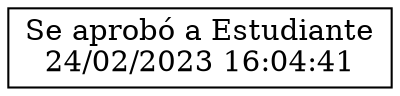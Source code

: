 digraph {
rankdir=LR;
node [shape=box]
{rank=same "Se aprobó a Estudiante
24/02/2023 16:04:41"}
edge [dir=none]
{rank=same "Se aprobó a Estudiante
24/02/2023 16:04:41"}
}
